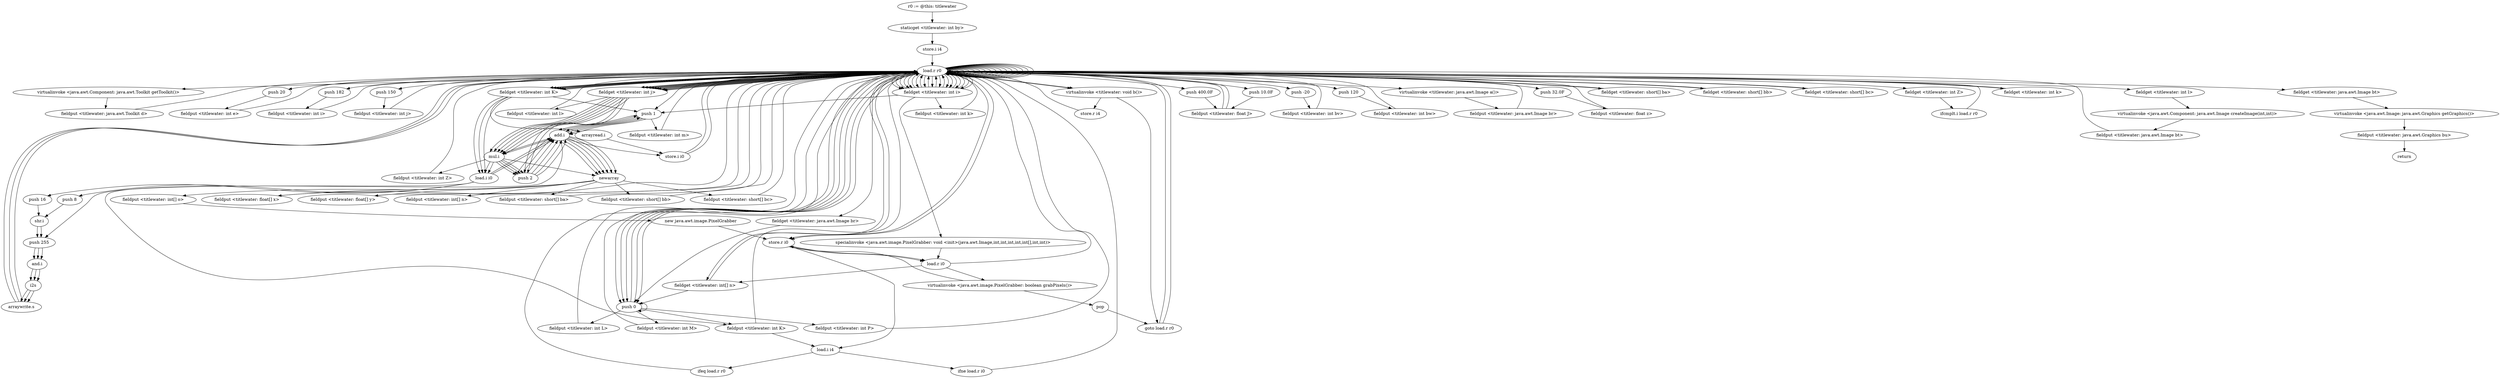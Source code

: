 digraph "" {
    "r0 := @this: titlewater"
    "staticget <titlewater: int by>"
    "r0 := @this: titlewater"->"staticget <titlewater: int by>";
    "store.i i4"
    "staticget <titlewater: int by>"->"store.i i4";
    "load.r r0"
    "store.i i4"->"load.r r0";
    "load.r r0"->"load.r r0";
    "virtualinvoke <java.awt.Component: java.awt.Toolkit getToolkit()>"
    "load.r r0"->"virtualinvoke <java.awt.Component: java.awt.Toolkit getToolkit()>";
    "fieldput <titlewater: java.awt.Toolkit d>"
    "virtualinvoke <java.awt.Component: java.awt.Toolkit getToolkit()>"->"fieldput <titlewater: java.awt.Toolkit d>";
    "fieldput <titlewater: java.awt.Toolkit d>"->"load.r r0";
    "push 20"
    "load.r r0"->"push 20";
    "fieldput <titlewater: int e>"
    "push 20"->"fieldput <titlewater: int e>";
    "fieldput <titlewater: int e>"->"load.r r0";
    "push 182"
    "load.r r0"->"push 182";
    "fieldput <titlewater: int i>"
    "push 182"->"fieldput <titlewater: int i>";
    "fieldput <titlewater: int i>"->"load.r r0";
    "push 150"
    "load.r r0"->"push 150";
    "fieldput <titlewater: int j>"
    "push 150"->"fieldput <titlewater: int j>";
    "fieldput <titlewater: int j>"->"load.r r0";
    "push 1"
    "load.r r0"->"push 1";
    "fieldput <titlewater: int m>"
    "push 1"->"fieldput <titlewater: int m>";
    "fieldput <titlewater: int m>"->"load.r r0";
    "push 400.0F"
    "load.r r0"->"push 400.0F";
    "fieldput <titlewater: float J>"
    "push 400.0F"->"fieldput <titlewater: float J>";
    "fieldput <titlewater: float J>"->"load.r r0";
    "push -20"
    "load.r r0"->"push -20";
    "fieldput <titlewater: int bv>"
    "push -20"->"fieldput <titlewater: int bv>";
    "fieldput <titlewater: int bv>"->"load.r r0";
    "push 120"
    "load.r r0"->"push 120";
    "fieldput <titlewater: int bw>"
    "push 120"->"fieldput <titlewater: int bw>";
    "fieldput <titlewater: int bw>"->"load.r r0";
    "load.r r0"->"load.r r0";
    "fieldget <titlewater: int i>"
    "load.r r0"->"fieldget <titlewater: int i>";
    "fieldput <titlewater: int k>"
    "fieldget <titlewater: int i>"->"fieldput <titlewater: int k>";
    "fieldput <titlewater: int k>"->"load.r r0";
    "load.r r0"->"load.r r0";
    "fieldget <titlewater: int j>"
    "load.r r0"->"fieldget <titlewater: int j>";
    "fieldput <titlewater: int l>"
    "fieldget <titlewater: int j>"->"fieldput <titlewater: int l>";
    "fieldput <titlewater: int l>"->"load.r r0";
    "push 10.0F"
    "load.r r0"->"push 10.0F";
    "push 10.0F"->"fieldput <titlewater: float J>";
    "fieldput <titlewater: float J>"->"load.r r0";
    "push 0"
    "load.r r0"->"push 0";
    "fieldput <titlewater: int L>"
    "push 0"->"fieldput <titlewater: int L>";
    "fieldput <titlewater: int L>"->"load.r r0";
    "load.r r0"->"push 0";
    "fieldput <titlewater: int M>"
    "push 0"->"fieldput <titlewater: int M>";
    "fieldput <titlewater: int M>"->"load.r r0";
    "load.r r0"->"push 0";
    "fieldput <titlewater: int P>"
    "push 0"->"fieldput <titlewater: int P>";
    "fieldput <titlewater: int P>"->"load.r r0";
    "load.r r0"->"load.r r0";
    "virtualinvoke <titlewater: java.awt.Image a()>"
    "load.r r0"->"virtualinvoke <titlewater: java.awt.Image a()>";
    "fieldput <titlewater: java.awt.Image br>"
    "virtualinvoke <titlewater: java.awt.Image a()>"->"fieldput <titlewater: java.awt.Image br>";
    "fieldput <titlewater: java.awt.Image br>"->"load.r r0";
    "push 32.0F"
    "load.r r0"->"push 32.0F";
    "fieldput <titlewater: float z>"
    "push 32.0F"->"fieldput <titlewater: float z>";
    "fieldput <titlewater: float z>"->"load.r r0";
    "load.r r0"->"load.r r0";
    "load.r r0"->"fieldget <titlewater: int i>";
    "fieldget <titlewater: int i>"->"load.r r0";
    "load.r r0"->"fieldget <titlewater: int j>";
    "mul.i"
    "fieldget <titlewater: int j>"->"mul.i";
    "fieldput <titlewater: int Z>"
    "mul.i"->"fieldput <titlewater: int Z>";
    "fieldput <titlewater: int Z>"->"load.r r0";
    "load.r r0"->"load.r r0";
    "load.r r0"->"fieldget <titlewater: int i>";
    "fieldget <titlewater: int i>"->"push 1";
    "add.i"
    "push 1"->"add.i";
    "store.i i0"
    "add.i"->"store.i i0";
    "store.i i0"->"load.r r0";
    "load.r r0"->"fieldget <titlewater: int i>";
    "fieldget <titlewater: int i>"->"load.r r0";
    "load.r r0"->"fieldget <titlewater: int j>";
    "push 2"
    "fieldget <titlewater: int j>"->"push 2";
    "push 2"->"add.i";
    "add.i"->"mul.i";
    "load.i i0"
    "mul.i"->"load.i i0";
    "load.i i0"->"add.i";
    "add.i"->"push 1";
    "push 1"->"add.i";
    "newarray"
    "add.i"->"newarray";
    "fieldput <titlewater: float[] x>"
    "newarray"->"fieldput <titlewater: float[] x>";
    "fieldput <titlewater: float[] x>"->"load.r r0";
    "load.r r0"->"load.r r0";
    "load.r r0"->"fieldget <titlewater: int i>";
    "fieldget <titlewater: int i>"->"load.r r0";
    "load.r r0"->"fieldget <titlewater: int j>";
    "fieldget <titlewater: int j>"->"push 2";
    "push 2"->"add.i";
    "add.i"->"mul.i";
    "mul.i"->"load.i i0";
    "load.i i0"->"add.i";
    "add.i"->"push 1";
    "push 1"->"add.i";
    "add.i"->"newarray";
    "fieldput <titlewater: float[] y>"
    "newarray"->"fieldput <titlewater: float[] y>";
    "fieldput <titlewater: float[] y>"->"load.r r0";
    "load.r r0"->"load.r r0";
    "load.r r0"->"fieldget <titlewater: int i>";
    "fieldget <titlewater: int i>"->"load.r r0";
    "load.r r0"->"fieldget <titlewater: int j>";
    "fieldget <titlewater: int j>"->"mul.i";
    "mul.i"->"newarray";
    "fieldput <titlewater: int[] n>"
    "newarray"->"fieldput <titlewater: int[] n>";
    "fieldput <titlewater: int[] n>"->"load.r r0";
    "load.r r0"->"load.r r0";
    "load.r r0"->"fieldget <titlewater: int i>";
    "fieldget <titlewater: int i>"->"load.r r0";
    "load.r r0"->"fieldget <titlewater: int j>";
    "fieldget <titlewater: int j>"->"mul.i";
    "mul.i"->"push 2";
    "push 2"->"add.i";
    "add.i"->"newarray";
    "fieldput <titlewater: int[] o>"
    "newarray"->"fieldput <titlewater: int[] o>";
    "new java.awt.image.PixelGrabber"
    "fieldput <titlewater: int[] o>"->"new java.awt.image.PixelGrabber";
    "store.r i0"
    "new java.awt.image.PixelGrabber"->"store.r i0";
    "load.r i0"
    "store.r i0"->"load.r i0";
    "load.r i0"->"load.r r0";
    "fieldget <titlewater: java.awt.Image br>"
    "load.r r0"->"fieldget <titlewater: java.awt.Image br>";
    "fieldget <titlewater: java.awt.Image br>"->"push 0";
    "push 0"->"push 0";
    "push 0"->"load.r r0";
    "load.r r0"->"fieldget <titlewater: int i>";
    "fieldget <titlewater: int i>"->"load.r r0";
    "load.r r0"->"fieldget <titlewater: int j>";
    "fieldget <titlewater: int j>"->"load.r r0";
    "fieldget <titlewater: int[] n>"
    "load.r r0"->"fieldget <titlewater: int[] n>";
    "fieldget <titlewater: int[] n>"->"push 0";
    "push 0"->"load.r r0";
    "load.r r0"->"fieldget <titlewater: int i>";
    "specialinvoke <java.awt.image.PixelGrabber: void <init>(java.awt.Image,int,int,int,int,int[],int,int)>"
    "fieldget <titlewater: int i>"->"specialinvoke <java.awt.image.PixelGrabber: void <init>(java.awt.Image,int,int,int,int,int[],int,int)>";
    "specialinvoke <java.awt.image.PixelGrabber: void <init>(java.awt.Image,int,int,int,int,int[],int,int)>"->"load.r i0";
    "virtualinvoke <java.awt.image.PixelGrabber: boolean grabPixels()>"
    "load.r i0"->"virtualinvoke <java.awt.image.PixelGrabber: boolean grabPixels()>";
    "pop"
    "virtualinvoke <java.awt.image.PixelGrabber: boolean grabPixels()>"->"pop";
    "goto load.r r0"
    "pop"->"goto load.r r0";
    "goto load.r r0"->"load.r r0";
    "load.r r0"->"load.r r0";
    "load.r r0"->"fieldget <titlewater: int i>";
    "fieldget <titlewater: int i>"->"load.r r0";
    "load.r r0"->"fieldget <titlewater: int j>";
    "fieldget <titlewater: int j>"->"mul.i";
    "mul.i"->"push 2";
    "push 2"->"add.i";
    "add.i"->"newarray";
    "fieldput <titlewater: short[] ba>"
    "newarray"->"fieldput <titlewater: short[] ba>";
    "fieldput <titlewater: short[] ba>"->"load.r r0";
    "load.r r0"->"load.r r0";
    "load.r r0"->"fieldget <titlewater: int i>";
    "fieldget <titlewater: int i>"->"load.r r0";
    "load.r r0"->"fieldget <titlewater: int j>";
    "fieldget <titlewater: int j>"->"mul.i";
    "mul.i"->"push 2";
    "push 2"->"add.i";
    "add.i"->"newarray";
    "fieldput <titlewater: short[] bb>"
    "newarray"->"fieldput <titlewater: short[] bb>";
    "fieldput <titlewater: short[] bb>"->"load.r r0";
    "load.r r0"->"load.r r0";
    "load.r r0"->"fieldget <titlewater: int i>";
    "fieldget <titlewater: int i>"->"load.r r0";
    "load.r r0"->"fieldget <titlewater: int j>";
    "fieldget <titlewater: int j>"->"mul.i";
    "mul.i"->"push 2";
    "push 2"->"add.i";
    "add.i"->"newarray";
    "fieldput <titlewater: short[] bc>"
    "newarray"->"fieldput <titlewater: short[] bc>";
    "fieldput <titlewater: short[] bc>"->"load.r r0";
    "load.r r0"->"push 0";
    "fieldput <titlewater: int K>"
    "push 0"->"fieldput <titlewater: int K>";
    "load.i i4"
    "fieldput <titlewater: int K>"->"load.i i4";
    "ifeq load.r r0"
    "load.i i4"->"ifeq load.r r0";
    "ifeq load.r r0"->"load.r r0";
    "load.r r0"->"store.r i0";
    "store.r i0"->"load.r i0";
    "load.r i0"->"fieldget <titlewater: int[] n>";
    "fieldget <titlewater: int[] n>"->"load.r r0";
    "fieldget <titlewater: int K>"
    "load.r r0"->"fieldget <titlewater: int K>";
    "arrayread.i"
    "fieldget <titlewater: int K>"->"arrayread.i";
    "arrayread.i"->"store.i i0";
    "store.i i0"->"load.r r0";
    "fieldget <titlewater: short[] ba>"
    "load.r r0"->"fieldget <titlewater: short[] ba>";
    "fieldget <titlewater: short[] ba>"->"load.r r0";
    "load.r r0"->"fieldget <titlewater: int K>";
    "fieldget <titlewater: int K>"->"load.i i0";
    "push 16"
    "load.i i0"->"push 16";
    "shr.i"
    "push 16"->"shr.i";
    "push 255"
    "shr.i"->"push 255";
    "and.i"
    "push 255"->"and.i";
    "i2s"
    "and.i"->"i2s";
    "arraywrite.s"
    "i2s"->"arraywrite.s";
    "arraywrite.s"->"load.r r0";
    "fieldget <titlewater: short[] bb>"
    "load.r r0"->"fieldget <titlewater: short[] bb>";
    "fieldget <titlewater: short[] bb>"->"load.r r0";
    "load.r r0"->"fieldget <titlewater: int K>";
    "fieldget <titlewater: int K>"->"load.i i0";
    "push 8"
    "load.i i0"->"push 8";
    "push 8"->"shr.i";
    "shr.i"->"push 255";
    "push 255"->"and.i";
    "and.i"->"i2s";
    "i2s"->"arraywrite.s";
    "arraywrite.s"->"load.r r0";
    "fieldget <titlewater: short[] bc>"
    "load.r r0"->"fieldget <titlewater: short[] bc>";
    "fieldget <titlewater: short[] bc>"->"load.r r0";
    "load.r r0"->"fieldget <titlewater: int K>";
    "fieldget <titlewater: int K>"->"load.i i0";
    "load.i i0"->"push 255";
    "push 255"->"and.i";
    "and.i"->"i2s";
    "i2s"->"arraywrite.s";
    "arraywrite.s"->"load.r r0";
    "load.r r0"->"load.r r0";
    "load.r r0"->"fieldget <titlewater: int K>";
    "fieldget <titlewater: int K>"->"push 1";
    "push 1"->"add.i";
    "add.i"->"fieldput <titlewater: int K>";
    "fieldput <titlewater: int K>"->"load.r r0";
    "load.r r0"->"fieldget <titlewater: int K>";
    "fieldget <titlewater: int K>"->"load.r r0";
    "fieldget <titlewater: int Z>"
    "load.r r0"->"fieldget <titlewater: int Z>";
    "ifcmplt.i load.r r0"
    "fieldget <titlewater: int Z>"->"ifcmplt.i load.r r0";
    "ifcmplt.i load.r r0"->"load.r r0";
    "load.r r0"->"store.r i0";
    "store.r i0"->"load.i i4";
    "ifne load.r i0"
    "load.i i4"->"ifne load.r i0";
    "ifne load.r i0"->"load.r r0";
    "virtualinvoke <titlewater: void b()>"
    "load.r r0"->"virtualinvoke <titlewater: void b()>";
    "virtualinvoke <titlewater: void b()>"->"goto load.r r0";
    "goto load.r r0"->"load.r r0";
    "load.r r0"->"load.r r0";
    "load.r r0"->"load.r r0";
    "fieldget <titlewater: int k>"
    "load.r r0"->"fieldget <titlewater: int k>";
    "fieldget <titlewater: int k>"->"load.r r0";
    "fieldget <titlewater: int l>"
    "load.r r0"->"fieldget <titlewater: int l>";
    "virtualinvoke <java.awt.Component: java.awt.Image createImage(int,int)>"
    "fieldget <titlewater: int l>"->"virtualinvoke <java.awt.Component: java.awt.Image createImage(int,int)>";
    "fieldput <titlewater: java.awt.Image bt>"
    "virtualinvoke <java.awt.Component: java.awt.Image createImage(int,int)>"->"fieldput <titlewater: java.awt.Image bt>";
    "fieldput <titlewater: java.awt.Image bt>"->"load.r r0";
    "load.r r0"->"load.r r0";
    "fieldget <titlewater: java.awt.Image bt>"
    "load.r r0"->"fieldget <titlewater: java.awt.Image bt>";
    "virtualinvoke <java.awt.Image: java.awt.Graphics getGraphics()>"
    "fieldget <titlewater: java.awt.Image bt>"->"virtualinvoke <java.awt.Image: java.awt.Graphics getGraphics()>";
    "fieldput <titlewater: java.awt.Graphics bu>"
    "virtualinvoke <java.awt.Image: java.awt.Graphics getGraphics()>"->"fieldput <titlewater: java.awt.Graphics bu>";
    "return"
    "fieldput <titlewater: java.awt.Graphics bu>"->"return";
    "store.r i4"
    "virtualinvoke <titlewater: void b()>"->"store.r i4";
    "store.r i4"->"load.r r0";
    "load.r r0"->"virtualinvoke <titlewater: void b()>";
    "virtualinvoke <java.awt.image.PixelGrabber: boolean grabPixels()>"->"store.r i0";
}
